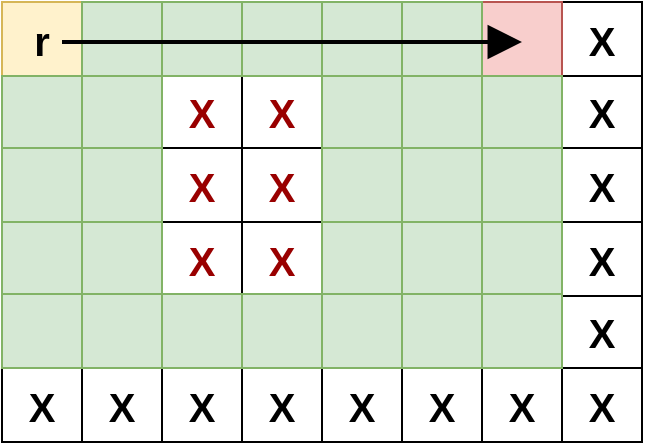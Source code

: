 <mxfile version="14.6.13" type="device"><diagram id="4bUjPhYBL1bc1Y9eAkPL" name="Pagina-1"><mxGraphModel dx="447" dy="284" grid="1" gridSize="10" guides="1" tooltips="1" connect="1" arrows="1" fold="1" page="1" pageScale="1" pageWidth="827" pageHeight="1169" math="0" shadow="0"><root><mxCell id="0"/><mxCell id="1" parent="0"/><mxCell id="dOk6Yb4jo5VdsaK2h5cP-14" value="" style="shape=table;html=1;whiteSpace=wrap;startSize=0;container=1;collapsible=0;childLayout=tableLayout;fontSize=20;fontStyle=1" parent="1" vertex="1"><mxGeometry x="60" y="30" width="320" height="220" as="geometry"/></mxCell><mxCell id="dOk6Yb4jo5VdsaK2h5cP-15" value="" style="shape=partialRectangle;html=1;whiteSpace=wrap;collapsible=0;dropTarget=0;pointerEvents=0;fillColor=none;top=0;left=0;bottom=0;right=0;points=[[0,0.5],[1,0.5]];portConstraint=eastwest;fontSize=20;fontStyle=1" parent="dOk6Yb4jo5VdsaK2h5cP-14" vertex="1"><mxGeometry width="320" height="37" as="geometry"/></mxCell><mxCell id="dOk6Yb4jo5VdsaK2h5cP-16" value="r" style="shape=partialRectangle;html=1;whiteSpace=wrap;connectable=0;overflow=hidden;fillColor=none;top=0;left=0;bottom=0;right=0;fontSize=20;fontStyle=1" parent="dOk6Yb4jo5VdsaK2h5cP-15" vertex="1"><mxGeometry width="40" height="37" as="geometry"/></mxCell><mxCell id="dOk6Yb4jo5VdsaK2h5cP-17" value="" style="shape=partialRectangle;html=1;whiteSpace=wrap;connectable=0;overflow=hidden;fillColor=none;top=0;left=0;bottom=0;right=0;fontSize=20;fontStyle=0" parent="dOk6Yb4jo5VdsaK2h5cP-15" vertex="1"><mxGeometry x="40" width="40" height="37" as="geometry"/></mxCell><mxCell id="dOk6Yb4jo5VdsaK2h5cP-18" value="" style="shape=partialRectangle;html=1;whiteSpace=wrap;connectable=0;overflow=hidden;fillColor=none;top=0;left=0;bottom=0;right=0;fontSize=20;fontStyle=0" parent="dOk6Yb4jo5VdsaK2h5cP-15" vertex="1"><mxGeometry x="80" width="40" height="37" as="geometry"/></mxCell><mxCell id="dOk6Yb4jo5VdsaK2h5cP-19" value="" style="shape=partialRectangle;html=1;whiteSpace=wrap;connectable=0;overflow=hidden;fillColor=none;top=0;left=0;bottom=0;right=0;fontSize=20;fontStyle=0" parent="dOk6Yb4jo5VdsaK2h5cP-15" vertex="1"><mxGeometry x="120" width="40" height="37" as="geometry"/></mxCell><mxCell id="dOk6Yb4jo5VdsaK2h5cP-20" value="" style="shape=partialRectangle;html=1;whiteSpace=wrap;connectable=0;overflow=hidden;fillColor=none;top=0;left=0;bottom=0;right=0;fontSize=20;fontStyle=0" parent="dOk6Yb4jo5VdsaK2h5cP-15" vertex="1"><mxGeometry x="160" width="40" height="37" as="geometry"/></mxCell><mxCell id="dOk6Yb4jo5VdsaK2h5cP-21" value="" style="shape=partialRectangle;html=1;whiteSpace=wrap;connectable=0;overflow=hidden;fillColor=none;top=0;left=0;bottom=0;right=0;fontSize=20;fontStyle=0" parent="dOk6Yb4jo5VdsaK2h5cP-15" vertex="1"><mxGeometry x="200" width="40" height="37" as="geometry"/></mxCell><mxCell id="dOk6Yb4jo5VdsaK2h5cP-22" value="" style="shape=partialRectangle;html=1;whiteSpace=wrap;connectable=0;overflow=hidden;fillColor=none;top=0;left=0;bottom=0;right=0;fontSize=20;fontStyle=0;labelBackgroundColor=#ffffff;" parent="dOk6Yb4jo5VdsaK2h5cP-15" vertex="1"><mxGeometry x="240" width="40" height="37" as="geometry"/></mxCell><mxCell id="dOk6Yb4jo5VdsaK2h5cP-23" value="&lt;font style=&quot;font-size: 20px;&quot;&gt;&lt;span style=&quot;font-size: 20px;&quot;&gt;X&lt;/span&gt;&lt;/font&gt;" style="shape=partialRectangle;html=1;whiteSpace=wrap;connectable=0;overflow=hidden;fillColor=none;top=0;left=0;bottom=0;right=0;fontSize=20;fontStyle=1" parent="dOk6Yb4jo5VdsaK2h5cP-15" vertex="1"><mxGeometry x="280" width="40" height="37" as="geometry"/></mxCell><mxCell id="dOk6Yb4jo5VdsaK2h5cP-24" value="" style="shape=partialRectangle;html=1;whiteSpace=wrap;collapsible=0;dropTarget=0;pointerEvents=0;fillColor=none;top=0;left=0;bottom=0;right=0;points=[[0,0.5],[1,0.5]];portConstraint=eastwest;fontSize=20;fontStyle=1" parent="dOk6Yb4jo5VdsaK2h5cP-14" vertex="1"><mxGeometry y="37" width="320" height="36" as="geometry"/></mxCell><mxCell id="dOk6Yb4jo5VdsaK2h5cP-25" value="" style="shape=partialRectangle;html=1;whiteSpace=wrap;connectable=0;overflow=hidden;fillColor=none;top=0;left=0;bottom=0;right=0;fontSize=20;fontStyle=0" parent="dOk6Yb4jo5VdsaK2h5cP-24" vertex="1"><mxGeometry width="40" height="36" as="geometry"/></mxCell><mxCell id="dOk6Yb4jo5VdsaK2h5cP-26" value="" style="shape=partialRectangle;html=1;whiteSpace=wrap;connectable=0;overflow=hidden;fillColor=none;top=0;left=0;bottom=0;right=0;fontSize=20;fontStyle=0" parent="dOk6Yb4jo5VdsaK2h5cP-24" vertex="1"><mxGeometry x="40" width="40" height="36" as="geometry"/></mxCell><mxCell id="dOk6Yb4jo5VdsaK2h5cP-27" value="X" style="shape=partialRectangle;html=1;whiteSpace=wrap;connectable=0;overflow=hidden;fillColor=none;top=0;left=0;bottom=0;right=0;fontSize=20;fontStyle=1;fontColor=#990000;labelBackgroundColor=#ffffff;" parent="dOk6Yb4jo5VdsaK2h5cP-24" vertex="1"><mxGeometry x="80" width="40" height="36" as="geometry"/></mxCell><mxCell id="dOk6Yb4jo5VdsaK2h5cP-28" value="X" style="shape=partialRectangle;html=1;whiteSpace=wrap;connectable=0;overflow=hidden;fillColor=none;top=0;left=0;bottom=0;right=0;fontSize=20;fontStyle=1;fontColor=#990000;" parent="dOk6Yb4jo5VdsaK2h5cP-24" vertex="1"><mxGeometry x="120" width="40" height="36" as="geometry"/></mxCell><mxCell id="dOk6Yb4jo5VdsaK2h5cP-29" value="" style="shape=partialRectangle;html=1;whiteSpace=wrap;connectable=0;overflow=hidden;fillColor=none;top=0;left=0;bottom=0;right=0;fontSize=20;fontStyle=0" parent="dOk6Yb4jo5VdsaK2h5cP-24" vertex="1"><mxGeometry x="160" width="40" height="36" as="geometry"/></mxCell><mxCell id="dOk6Yb4jo5VdsaK2h5cP-30" value="" style="shape=partialRectangle;html=1;whiteSpace=wrap;connectable=0;overflow=hidden;fillColor=none;top=0;left=0;bottom=0;right=0;fontSize=20;fontStyle=0" parent="dOk6Yb4jo5VdsaK2h5cP-24" vertex="1"><mxGeometry x="200" width="40" height="36" as="geometry"/></mxCell><mxCell id="dOk6Yb4jo5VdsaK2h5cP-31" value="" style="shape=partialRectangle;html=1;whiteSpace=wrap;connectable=0;overflow=hidden;fillColor=none;top=0;left=0;bottom=0;right=0;fontSize=20;fontStyle=0" parent="dOk6Yb4jo5VdsaK2h5cP-24" vertex="1"><mxGeometry x="240" width="40" height="36" as="geometry"/></mxCell><mxCell id="dOk6Yb4jo5VdsaK2h5cP-32" value="X" style="shape=partialRectangle;html=1;whiteSpace=wrap;connectable=0;overflow=hidden;fillColor=none;top=0;left=0;bottom=0;right=0;fontSize=20;fontStyle=1" parent="dOk6Yb4jo5VdsaK2h5cP-24" vertex="1"><mxGeometry x="280" width="40" height="36" as="geometry"/></mxCell><mxCell id="dOk6Yb4jo5VdsaK2h5cP-33" value="" style="shape=partialRectangle;html=1;whiteSpace=wrap;collapsible=0;dropTarget=0;pointerEvents=0;fillColor=none;top=0;left=0;bottom=0;right=0;points=[[0,0.5],[1,0.5]];portConstraint=eastwest;fontSize=20;fontStyle=1" parent="dOk6Yb4jo5VdsaK2h5cP-14" vertex="1"><mxGeometry y="73" width="320" height="37" as="geometry"/></mxCell><mxCell id="dOk6Yb4jo5VdsaK2h5cP-34" value="" style="shape=partialRectangle;html=1;whiteSpace=wrap;connectable=0;overflow=hidden;fillColor=none;top=0;left=0;bottom=0;right=0;fontSize=20;fontStyle=0" parent="dOk6Yb4jo5VdsaK2h5cP-33" vertex="1"><mxGeometry width="40" height="37" as="geometry"/></mxCell><mxCell id="dOk6Yb4jo5VdsaK2h5cP-35" value="" style="shape=partialRectangle;html=1;whiteSpace=wrap;connectable=0;overflow=hidden;fillColor=none;top=0;left=0;bottom=0;right=0;fontSize=20;fontStyle=0" parent="dOk6Yb4jo5VdsaK2h5cP-33" vertex="1"><mxGeometry x="40" width="40" height="37" as="geometry"/></mxCell><mxCell id="dOk6Yb4jo5VdsaK2h5cP-36" value="X" style="shape=partialRectangle;html=1;whiteSpace=wrap;connectable=0;overflow=hidden;fillColor=none;top=0;left=0;bottom=0;right=0;fontSize=20;fontStyle=1;fontColor=#990000;" parent="dOk6Yb4jo5VdsaK2h5cP-33" vertex="1"><mxGeometry x="80" width="40" height="37" as="geometry"/></mxCell><mxCell id="dOk6Yb4jo5VdsaK2h5cP-37" value="X" style="shape=partialRectangle;html=1;whiteSpace=wrap;connectable=0;overflow=hidden;fillColor=none;top=0;left=0;bottom=0;right=0;fontSize=20;fontStyle=1;fontColor=#990000;" parent="dOk6Yb4jo5VdsaK2h5cP-33" vertex="1"><mxGeometry x="120" width="40" height="37" as="geometry"/></mxCell><mxCell id="dOk6Yb4jo5VdsaK2h5cP-38" value="" style="shape=partialRectangle;html=1;whiteSpace=wrap;connectable=0;overflow=hidden;fillColor=none;top=0;left=0;bottom=0;right=0;fontSize=20;fontStyle=0" parent="dOk6Yb4jo5VdsaK2h5cP-33" vertex="1"><mxGeometry x="160" width="40" height="37" as="geometry"/></mxCell><mxCell id="dOk6Yb4jo5VdsaK2h5cP-39" value="" style="shape=partialRectangle;html=1;whiteSpace=wrap;connectable=0;overflow=hidden;fillColor=none;top=0;left=0;bottom=0;right=0;fontSize=20;fontStyle=0" parent="dOk6Yb4jo5VdsaK2h5cP-33" vertex="1"><mxGeometry x="200" width="40" height="37" as="geometry"/></mxCell><mxCell id="dOk6Yb4jo5VdsaK2h5cP-40" value="" style="shape=partialRectangle;html=1;whiteSpace=wrap;connectable=0;overflow=hidden;fillColor=none;top=0;left=0;bottom=0;right=0;fontSize=20;fontStyle=0" parent="dOk6Yb4jo5VdsaK2h5cP-33" vertex="1"><mxGeometry x="240" width="40" height="37" as="geometry"/></mxCell><mxCell id="dOk6Yb4jo5VdsaK2h5cP-41" value="X" style="shape=partialRectangle;html=1;whiteSpace=wrap;connectable=0;overflow=hidden;fillColor=none;top=0;left=0;bottom=0;right=0;fontSize=20;fontStyle=1" parent="dOk6Yb4jo5VdsaK2h5cP-33" vertex="1"><mxGeometry x="280" width="40" height="37" as="geometry"/></mxCell><mxCell id="dOk6Yb4jo5VdsaK2h5cP-42" value="" style="shape=partialRectangle;html=1;whiteSpace=wrap;collapsible=0;dropTarget=0;pointerEvents=0;fillColor=none;top=0;left=0;bottom=0;right=0;points=[[0,0.5],[1,0.5]];portConstraint=eastwest;fontSize=20;fontStyle=1" parent="dOk6Yb4jo5VdsaK2h5cP-14" vertex="1"><mxGeometry y="110" width="320" height="37" as="geometry"/></mxCell><mxCell id="dOk6Yb4jo5VdsaK2h5cP-43" value="" style="shape=partialRectangle;html=1;whiteSpace=wrap;connectable=0;overflow=hidden;fillColor=none;top=0;left=0;bottom=0;right=0;fontSize=20;fontStyle=0" parent="dOk6Yb4jo5VdsaK2h5cP-42" vertex="1"><mxGeometry width="40" height="37" as="geometry"/></mxCell><mxCell id="dOk6Yb4jo5VdsaK2h5cP-44" value="" style="shape=partialRectangle;html=1;whiteSpace=wrap;connectable=0;overflow=hidden;fillColor=none;top=0;left=0;bottom=0;right=0;fontSize=20;fontStyle=0" parent="dOk6Yb4jo5VdsaK2h5cP-42" vertex="1"><mxGeometry x="40" width="40" height="37" as="geometry"/></mxCell><mxCell id="dOk6Yb4jo5VdsaK2h5cP-45" value="X" style="shape=partialRectangle;html=1;whiteSpace=wrap;connectable=0;overflow=hidden;fillColor=none;top=0;left=0;bottom=0;right=0;fontSize=20;fontStyle=1;fontColor=#990000;" parent="dOk6Yb4jo5VdsaK2h5cP-42" vertex="1"><mxGeometry x="80" width="40" height="37" as="geometry"/></mxCell><mxCell id="dOk6Yb4jo5VdsaK2h5cP-46" value="X" style="shape=partialRectangle;html=1;whiteSpace=wrap;connectable=0;overflow=hidden;fillColor=none;top=0;left=0;bottom=0;right=0;fontSize=20;fontStyle=1;fontColor=#990000;" parent="dOk6Yb4jo5VdsaK2h5cP-42" vertex="1"><mxGeometry x="120" width="40" height="37" as="geometry"/></mxCell><mxCell id="dOk6Yb4jo5VdsaK2h5cP-47" value="" style="shape=partialRectangle;html=1;whiteSpace=wrap;connectable=0;overflow=hidden;fillColor=none;top=0;left=0;bottom=0;right=0;fontSize=20;fontStyle=0" parent="dOk6Yb4jo5VdsaK2h5cP-42" vertex="1"><mxGeometry x="160" width="40" height="37" as="geometry"/></mxCell><mxCell id="dOk6Yb4jo5VdsaK2h5cP-48" value="" style="shape=partialRectangle;html=1;whiteSpace=wrap;connectable=0;overflow=hidden;fillColor=none;top=0;left=0;bottom=0;right=0;fontSize=20;fontStyle=0" parent="dOk6Yb4jo5VdsaK2h5cP-42" vertex="1"><mxGeometry x="200" width="40" height="37" as="geometry"/></mxCell><mxCell id="dOk6Yb4jo5VdsaK2h5cP-49" value="" style="shape=partialRectangle;html=1;whiteSpace=wrap;connectable=0;overflow=hidden;fillColor=none;top=0;left=0;bottom=0;right=0;fontSize=20;fontStyle=0" parent="dOk6Yb4jo5VdsaK2h5cP-42" vertex="1"><mxGeometry x="240" width="40" height="37" as="geometry"/></mxCell><mxCell id="dOk6Yb4jo5VdsaK2h5cP-50" value="X" style="shape=partialRectangle;html=1;whiteSpace=wrap;connectable=0;overflow=hidden;fillColor=none;top=0;left=0;bottom=0;right=0;fontSize=20;fontStyle=1" parent="dOk6Yb4jo5VdsaK2h5cP-42" vertex="1"><mxGeometry x="280" width="40" height="37" as="geometry"/></mxCell><mxCell id="dOk6Yb4jo5VdsaK2h5cP-51" value="" style="shape=partialRectangle;html=1;whiteSpace=wrap;collapsible=0;dropTarget=0;pointerEvents=0;fillColor=none;top=0;left=0;bottom=0;right=0;points=[[0,0.5],[1,0.5]];portConstraint=eastwest;fontSize=20;fontStyle=1" parent="dOk6Yb4jo5VdsaK2h5cP-14" vertex="1"><mxGeometry y="147" width="320" height="36" as="geometry"/></mxCell><mxCell id="dOk6Yb4jo5VdsaK2h5cP-52" value="" style="shape=partialRectangle;html=1;whiteSpace=wrap;connectable=0;overflow=hidden;fillColor=none;top=0;left=0;bottom=0;right=0;fontSize=20;fontStyle=0" parent="dOk6Yb4jo5VdsaK2h5cP-51" vertex="1"><mxGeometry width="40" height="36" as="geometry"/></mxCell><mxCell id="dOk6Yb4jo5VdsaK2h5cP-53" value="" style="shape=partialRectangle;html=1;whiteSpace=wrap;connectable=0;overflow=hidden;fillColor=none;top=0;left=0;bottom=0;right=0;fontSize=20;fontStyle=0" parent="dOk6Yb4jo5VdsaK2h5cP-51" vertex="1"><mxGeometry x="40" width="40" height="36" as="geometry"/></mxCell><mxCell id="dOk6Yb4jo5VdsaK2h5cP-54" value="" style="shape=partialRectangle;html=1;whiteSpace=wrap;connectable=0;overflow=hidden;fillColor=none;top=0;left=0;bottom=0;right=0;fontSize=20;fontStyle=0" parent="dOk6Yb4jo5VdsaK2h5cP-51" vertex="1"><mxGeometry x="80" width="40" height="36" as="geometry"/></mxCell><mxCell id="dOk6Yb4jo5VdsaK2h5cP-55" value="" style="shape=partialRectangle;html=1;whiteSpace=wrap;connectable=0;overflow=hidden;fillColor=none;top=0;left=0;bottom=0;right=0;fontSize=20;fontStyle=0" parent="dOk6Yb4jo5VdsaK2h5cP-51" vertex="1"><mxGeometry x="120" width="40" height="36" as="geometry"/></mxCell><mxCell id="dOk6Yb4jo5VdsaK2h5cP-56" value="" style="shape=partialRectangle;html=1;whiteSpace=wrap;connectable=0;overflow=hidden;fillColor=none;top=0;left=0;bottom=0;right=0;fontSize=20;fontStyle=0" parent="dOk6Yb4jo5VdsaK2h5cP-51" vertex="1"><mxGeometry x="160" width="40" height="36" as="geometry"/></mxCell><mxCell id="dOk6Yb4jo5VdsaK2h5cP-57" value="" style="shape=partialRectangle;html=1;whiteSpace=wrap;connectable=0;overflow=hidden;fillColor=none;top=0;left=0;bottom=0;right=0;fontSize=20;fontStyle=0" parent="dOk6Yb4jo5VdsaK2h5cP-51" vertex="1"><mxGeometry x="200" width="40" height="36" as="geometry"/></mxCell><mxCell id="dOk6Yb4jo5VdsaK2h5cP-58" value="" style="shape=partialRectangle;html=1;whiteSpace=wrap;connectable=0;overflow=hidden;fillColor=none;top=0;left=0;bottom=0;right=0;fontSize=20;fontStyle=0" parent="dOk6Yb4jo5VdsaK2h5cP-51" vertex="1"><mxGeometry x="240" width="40" height="36" as="geometry"/></mxCell><mxCell id="dOk6Yb4jo5VdsaK2h5cP-59" value="X" style="shape=partialRectangle;html=1;whiteSpace=wrap;connectable=0;overflow=hidden;fillColor=none;top=0;left=0;bottom=0;right=0;fontSize=20;fontStyle=1" parent="dOk6Yb4jo5VdsaK2h5cP-51" vertex="1"><mxGeometry x="280" width="40" height="36" as="geometry"/></mxCell><mxCell id="dOk6Yb4jo5VdsaK2h5cP-60" value="" style="shape=partialRectangle;html=1;whiteSpace=wrap;collapsible=0;dropTarget=0;pointerEvents=0;fillColor=none;top=0;left=0;bottom=0;right=0;points=[[0,0.5],[1,0.5]];portConstraint=eastwest;fontSize=20;fontStyle=1" parent="dOk6Yb4jo5VdsaK2h5cP-14" vertex="1"><mxGeometry y="183" width="320" height="37" as="geometry"/></mxCell><mxCell id="dOk6Yb4jo5VdsaK2h5cP-61" value="X" style="shape=partialRectangle;html=1;whiteSpace=wrap;connectable=0;overflow=hidden;fillColor=none;top=0;left=0;bottom=0;right=0;fontSize=20;fontStyle=1" parent="dOk6Yb4jo5VdsaK2h5cP-60" vertex="1"><mxGeometry width="40" height="37" as="geometry"/></mxCell><mxCell id="dOk6Yb4jo5VdsaK2h5cP-62" value="X" style="shape=partialRectangle;html=1;whiteSpace=wrap;connectable=0;overflow=hidden;fillColor=none;top=0;left=0;bottom=0;right=0;fontSize=20;fontStyle=1" parent="dOk6Yb4jo5VdsaK2h5cP-60" vertex="1"><mxGeometry x="40" width="40" height="37" as="geometry"/></mxCell><mxCell id="dOk6Yb4jo5VdsaK2h5cP-63" value="X" style="shape=partialRectangle;html=1;whiteSpace=wrap;connectable=0;overflow=hidden;fillColor=none;top=0;left=0;bottom=0;right=0;fontSize=20;fontStyle=1" parent="dOk6Yb4jo5VdsaK2h5cP-60" vertex="1"><mxGeometry x="80" width="40" height="37" as="geometry"/></mxCell><mxCell id="dOk6Yb4jo5VdsaK2h5cP-64" value="X" style="shape=partialRectangle;html=1;whiteSpace=wrap;connectable=0;overflow=hidden;fillColor=none;top=0;left=0;bottom=0;right=0;fontSize=20;fontStyle=1" parent="dOk6Yb4jo5VdsaK2h5cP-60" vertex="1"><mxGeometry x="120" width="40" height="37" as="geometry"/></mxCell><mxCell id="dOk6Yb4jo5VdsaK2h5cP-65" value="X" style="shape=partialRectangle;html=1;whiteSpace=wrap;connectable=0;overflow=hidden;fillColor=none;top=0;left=0;bottom=0;right=0;fontSize=20;fontStyle=1" parent="dOk6Yb4jo5VdsaK2h5cP-60" vertex="1"><mxGeometry x="160" width="40" height="37" as="geometry"/></mxCell><mxCell id="dOk6Yb4jo5VdsaK2h5cP-66" value="X" style="shape=partialRectangle;html=1;whiteSpace=wrap;connectable=0;overflow=hidden;fillColor=none;top=0;left=0;bottom=0;right=0;fontSize=20;fontStyle=1" parent="dOk6Yb4jo5VdsaK2h5cP-60" vertex="1"><mxGeometry x="200" width="40" height="37" as="geometry"/></mxCell><mxCell id="dOk6Yb4jo5VdsaK2h5cP-67" value="X" style="shape=partialRectangle;html=1;whiteSpace=wrap;connectable=0;overflow=hidden;fillColor=none;top=0;left=0;bottom=0;right=0;fontSize=20;fontStyle=1" parent="dOk6Yb4jo5VdsaK2h5cP-60" vertex="1"><mxGeometry x="240" width="40" height="37" as="geometry"/></mxCell><mxCell id="dOk6Yb4jo5VdsaK2h5cP-68" value="X" style="shape=partialRectangle;html=1;whiteSpace=wrap;connectable=0;overflow=hidden;fillColor=none;top=0;left=0;bottom=0;right=0;fontSize=20;fontStyle=1" parent="dOk6Yb4jo5VdsaK2h5cP-60" vertex="1"><mxGeometry x="280" width="40" height="37" as="geometry"/></mxCell><mxCell id="dOk6Yb4jo5VdsaK2h5cP-78" value="" style="rounded=0;whiteSpace=wrap;html=1;labelBackgroundColor=none;fontSize=20;fillColor=#f8cecc;strokeColor=#b85450;" parent="1" vertex="1"><mxGeometry x="300" y="30" width="40" height="37" as="geometry"/></mxCell><mxCell id="0n_MGTAHzKU3WrxGf3za-1" value="r" style="rounded=0;whiteSpace=wrap;html=1;labelBackgroundColor=none;fontSize=20;fillColor=#fff2cc;strokeColor=#d6b656;fontStyle=1" parent="1" vertex="1"><mxGeometry x="60" y="30" width="40" height="37" as="geometry"/></mxCell><mxCell id="r-FBQD-wVExblQh5IfdU-1" value="" style="rounded=0;whiteSpace=wrap;html=1;labelBackgroundColor=none;fontSize=20;fillColor=#d5e8d4;strokeColor=#82b366;fontStyle=1" vertex="1" parent="1"><mxGeometry x="60" y="67" width="40" height="37" as="geometry"/></mxCell><mxCell id="r-FBQD-wVExblQh5IfdU-2" value="" style="rounded=0;whiteSpace=wrap;html=1;labelBackgroundColor=none;fontSize=20;fillColor=#d5e8d4;strokeColor=#82b366;fontStyle=1" vertex="1" parent="1"><mxGeometry x="60" y="103" width="40" height="37" as="geometry"/></mxCell><mxCell id="r-FBQD-wVExblQh5IfdU-3" value="" style="rounded=0;whiteSpace=wrap;html=1;labelBackgroundColor=none;fontSize=20;fillColor=#d5e8d4;strokeColor=#82b366;fontStyle=1" vertex="1" parent="1"><mxGeometry x="60" y="140" width="40" height="37" as="geometry"/></mxCell><mxCell id="r-FBQD-wVExblQh5IfdU-4" value="" style="rounded=0;whiteSpace=wrap;html=1;labelBackgroundColor=none;fontSize=20;fillColor=#d5e8d4;strokeColor=#82b366;fontStyle=1" vertex="1" parent="1"><mxGeometry x="60" y="176" width="40" height="37" as="geometry"/></mxCell><mxCell id="r-FBQD-wVExblQh5IfdU-5" value="" style="shape=partialRectangle;html=1;whiteSpace=wrap;connectable=0;overflow=hidden;fillColor=none;top=0;left=0;bottom=0;right=0;fontSize=20;fontStyle=0" vertex="1" parent="1"><mxGeometry x="100" y="67" width="40" height="36" as="geometry"/></mxCell><mxCell id="r-FBQD-wVExblQh5IfdU-6" value="" style="shape=partialRectangle;html=1;whiteSpace=wrap;connectable=0;overflow=hidden;fillColor=none;top=0;left=0;bottom=0;right=0;fontSize=20;fontStyle=0" vertex="1" parent="1"><mxGeometry x="100" y="103" width="40" height="37" as="geometry"/></mxCell><mxCell id="r-FBQD-wVExblQh5IfdU-7" value="" style="shape=partialRectangle;html=1;whiteSpace=wrap;connectable=0;overflow=hidden;fillColor=none;top=0;left=0;bottom=0;right=0;fontSize=20;fontStyle=0" vertex="1" parent="1"><mxGeometry x="100" y="140" width="40" height="37" as="geometry"/></mxCell><mxCell id="r-FBQD-wVExblQh5IfdU-8" value="" style="shape=partialRectangle;html=1;whiteSpace=wrap;connectable=0;overflow=hidden;fillColor=none;top=0;left=0;bottom=0;right=0;fontSize=20;fontStyle=0" vertex="1" parent="1"><mxGeometry x="100" y="177" width="40" height="36" as="geometry"/></mxCell><mxCell id="r-FBQD-wVExblQh5IfdU-9" value="" style="rounded=0;whiteSpace=wrap;html=1;labelBackgroundColor=none;fontSize=20;fillColor=#d5e8d4;strokeColor=#82b366;fontStyle=1" vertex="1" parent="1"><mxGeometry x="100" y="67" width="40" height="37" as="geometry"/></mxCell><mxCell id="r-FBQD-wVExblQh5IfdU-10" value="" style="rounded=0;whiteSpace=wrap;html=1;labelBackgroundColor=none;fontSize=20;fillColor=#d5e8d4;strokeColor=#82b366;fontStyle=1" vertex="1" parent="1"><mxGeometry x="100" y="103" width="40" height="37" as="geometry"/></mxCell><mxCell id="r-FBQD-wVExblQh5IfdU-11" value="" style="rounded=0;whiteSpace=wrap;html=1;labelBackgroundColor=none;fontSize=20;fillColor=#d5e8d4;strokeColor=#82b366;fontStyle=1" vertex="1" parent="1"><mxGeometry x="100" y="140" width="40" height="37" as="geometry"/></mxCell><mxCell id="r-FBQD-wVExblQh5IfdU-12" value="" style="rounded=0;whiteSpace=wrap;html=1;labelBackgroundColor=none;fontSize=20;fillColor=#d5e8d4;strokeColor=#82b366;fontStyle=1" vertex="1" parent="1"><mxGeometry x="100" y="176" width="40" height="37" as="geometry"/></mxCell><mxCell id="r-FBQD-wVExblQh5IfdU-22" value="" style="shape=partialRectangle;html=1;whiteSpace=wrap;connectable=0;overflow=hidden;fillColor=none;top=0;left=0;bottom=0;right=0;fontSize=20;fontStyle=0" vertex="1" parent="1"><mxGeometry x="220" y="67" width="40" height="36" as="geometry"/></mxCell><mxCell id="r-FBQD-wVExblQh5IfdU-23" value="" style="shape=partialRectangle;html=1;whiteSpace=wrap;connectable=0;overflow=hidden;fillColor=none;top=0;left=0;bottom=0;right=0;fontSize=20;fontStyle=0" vertex="1" parent="1"><mxGeometry x="220" y="103" width="40" height="37" as="geometry"/></mxCell><mxCell id="r-FBQD-wVExblQh5IfdU-24" value="" style="shape=partialRectangle;html=1;whiteSpace=wrap;connectable=0;overflow=hidden;fillColor=none;top=0;left=0;bottom=0;right=0;fontSize=20;fontStyle=0" vertex="1" parent="1"><mxGeometry x="220" y="140" width="40" height="37" as="geometry"/></mxCell><mxCell id="r-FBQD-wVExblQh5IfdU-25" value="" style="shape=partialRectangle;html=1;whiteSpace=wrap;connectable=0;overflow=hidden;fillColor=none;top=0;left=0;bottom=0;right=0;fontSize=20;fontStyle=0" vertex="1" parent="1"><mxGeometry x="220" y="177" width="40" height="36" as="geometry"/></mxCell><mxCell id="r-FBQD-wVExblQh5IfdU-26" value="" style="rounded=0;whiteSpace=wrap;html=1;labelBackgroundColor=none;fontSize=20;fillColor=#d5e8d4;strokeColor=#82b366;fontStyle=1" vertex="1" parent="1"><mxGeometry x="220" y="67" width="40" height="37" as="geometry"/></mxCell><mxCell id="r-FBQD-wVExblQh5IfdU-27" value="" style="rounded=0;whiteSpace=wrap;html=1;labelBackgroundColor=none;fontSize=20;fillColor=#d5e8d4;strokeColor=#82b366;fontStyle=1" vertex="1" parent="1"><mxGeometry x="220" y="103" width="40" height="37" as="geometry"/></mxCell><mxCell id="r-FBQD-wVExblQh5IfdU-28" value="" style="rounded=0;whiteSpace=wrap;html=1;labelBackgroundColor=none;fontSize=20;fillColor=#d5e8d4;strokeColor=#82b366;fontStyle=1" vertex="1" parent="1"><mxGeometry x="220" y="140" width="40" height="37" as="geometry"/></mxCell><mxCell id="r-FBQD-wVExblQh5IfdU-29" value="" style="rounded=0;whiteSpace=wrap;html=1;labelBackgroundColor=none;fontSize=20;fillColor=#d5e8d4;strokeColor=#82b366;fontStyle=1" vertex="1" parent="1"><mxGeometry x="220" y="176" width="40" height="37" as="geometry"/></mxCell><mxCell id="r-FBQD-wVExblQh5IfdU-30" value="" style="shape=partialRectangle;html=1;whiteSpace=wrap;connectable=0;overflow=hidden;fillColor=none;top=0;left=0;bottom=0;right=0;fontSize=20;fontStyle=0" vertex="1" parent="1"><mxGeometry x="260" y="67" width="40" height="36" as="geometry"/></mxCell><mxCell id="r-FBQD-wVExblQh5IfdU-31" value="" style="shape=partialRectangle;html=1;whiteSpace=wrap;connectable=0;overflow=hidden;fillColor=none;top=0;left=0;bottom=0;right=0;fontSize=20;fontStyle=0" vertex="1" parent="1"><mxGeometry x="260" y="103" width="40" height="37" as="geometry"/></mxCell><mxCell id="r-FBQD-wVExblQh5IfdU-32" value="" style="shape=partialRectangle;html=1;whiteSpace=wrap;connectable=0;overflow=hidden;fillColor=none;top=0;left=0;bottom=0;right=0;fontSize=20;fontStyle=0" vertex="1" parent="1"><mxGeometry x="260" y="140" width="40" height="37" as="geometry"/></mxCell><mxCell id="r-FBQD-wVExblQh5IfdU-33" value="" style="shape=partialRectangle;html=1;whiteSpace=wrap;connectable=0;overflow=hidden;fillColor=none;top=0;left=0;bottom=0;right=0;fontSize=20;fontStyle=0" vertex="1" parent="1"><mxGeometry x="260" y="177" width="40" height="36" as="geometry"/></mxCell><mxCell id="r-FBQD-wVExblQh5IfdU-34" value="" style="rounded=0;whiteSpace=wrap;html=1;labelBackgroundColor=none;fontSize=20;fillColor=#d5e8d4;strokeColor=#82b366;fontStyle=1" vertex="1" parent="1"><mxGeometry x="260" y="67" width="40" height="37" as="geometry"/></mxCell><mxCell id="r-FBQD-wVExblQh5IfdU-35" value="" style="rounded=0;whiteSpace=wrap;html=1;labelBackgroundColor=none;fontSize=20;fillColor=#d5e8d4;strokeColor=#82b366;fontStyle=1" vertex="1" parent="1"><mxGeometry x="260" y="103" width="40" height="37" as="geometry"/></mxCell><mxCell id="r-FBQD-wVExblQh5IfdU-36" value="" style="rounded=0;whiteSpace=wrap;html=1;labelBackgroundColor=none;fontSize=20;fillColor=#d5e8d4;strokeColor=#82b366;fontStyle=1" vertex="1" parent="1"><mxGeometry x="260" y="140" width="40" height="37" as="geometry"/></mxCell><mxCell id="r-FBQD-wVExblQh5IfdU-37" value="" style="rounded=0;whiteSpace=wrap;html=1;labelBackgroundColor=none;fontSize=20;fillColor=#d5e8d4;strokeColor=#82b366;fontStyle=1" vertex="1" parent="1"><mxGeometry x="260" y="176" width="40" height="37" as="geometry"/></mxCell><mxCell id="r-FBQD-wVExblQh5IfdU-38" value="" style="shape=partialRectangle;html=1;whiteSpace=wrap;connectable=0;overflow=hidden;fillColor=none;top=0;left=0;bottom=0;right=0;fontSize=20;fontStyle=0" vertex="1" parent="1"><mxGeometry x="300" y="67" width="40" height="36" as="geometry"/></mxCell><mxCell id="r-FBQD-wVExblQh5IfdU-39" value="" style="shape=partialRectangle;html=1;whiteSpace=wrap;connectable=0;overflow=hidden;fillColor=none;top=0;left=0;bottom=0;right=0;fontSize=20;fontStyle=0" vertex="1" parent="1"><mxGeometry x="300" y="103" width="40" height="37" as="geometry"/></mxCell><mxCell id="r-FBQD-wVExblQh5IfdU-40" value="" style="shape=partialRectangle;html=1;whiteSpace=wrap;connectable=0;overflow=hidden;fillColor=none;top=0;left=0;bottom=0;right=0;fontSize=20;fontStyle=0" vertex="1" parent="1"><mxGeometry x="300" y="140" width="40" height="37" as="geometry"/></mxCell><mxCell id="r-FBQD-wVExblQh5IfdU-41" value="" style="shape=partialRectangle;html=1;whiteSpace=wrap;connectable=0;overflow=hidden;fillColor=none;top=0;left=0;bottom=0;right=0;fontSize=20;fontStyle=0" vertex="1" parent="1"><mxGeometry x="300" y="177" width="40" height="36" as="geometry"/></mxCell><mxCell id="r-FBQD-wVExblQh5IfdU-42" value="" style="rounded=0;whiteSpace=wrap;html=1;labelBackgroundColor=none;fontSize=20;fillColor=#d5e8d4;strokeColor=#82b366;fontStyle=1" vertex="1" parent="1"><mxGeometry x="300" y="67" width="40" height="37" as="geometry"/></mxCell><mxCell id="r-FBQD-wVExblQh5IfdU-43" value="" style="rounded=0;whiteSpace=wrap;html=1;labelBackgroundColor=none;fontSize=20;fillColor=#d5e8d4;strokeColor=#82b366;fontStyle=1" vertex="1" parent="1"><mxGeometry x="300" y="103" width="40" height="37" as="geometry"/></mxCell><mxCell id="r-FBQD-wVExblQh5IfdU-44" value="" style="rounded=0;whiteSpace=wrap;html=1;labelBackgroundColor=none;fontSize=20;fillColor=#d5e8d4;strokeColor=#82b366;fontStyle=1" vertex="1" parent="1"><mxGeometry x="300" y="140" width="40" height="37" as="geometry"/></mxCell><mxCell id="r-FBQD-wVExblQh5IfdU-45" value="" style="rounded=0;whiteSpace=wrap;html=1;labelBackgroundColor=none;fontSize=20;fillColor=#d5e8d4;strokeColor=#82b366;fontStyle=1" vertex="1" parent="1"><mxGeometry x="300" y="176" width="40" height="37" as="geometry"/></mxCell><mxCell id="r-FBQD-wVExblQh5IfdU-46" value="" style="rounded=0;whiteSpace=wrap;html=1;labelBackgroundColor=none;fontSize=20;fillColor=#d5e8d4;strokeColor=#82b366;fontStyle=1" vertex="1" parent="1"><mxGeometry x="140" y="176" width="40" height="37" as="geometry"/></mxCell><mxCell id="r-FBQD-wVExblQh5IfdU-47" value="" style="rounded=0;whiteSpace=wrap;html=1;labelBackgroundColor=none;fontSize=20;fillColor=#d5e8d4;strokeColor=#82b366;fontStyle=1" vertex="1" parent="1"><mxGeometry x="180" y="176" width="40" height="37" as="geometry"/></mxCell><mxCell id="r-FBQD-wVExblQh5IfdU-48" value="" style="shape=partialRectangle;html=1;whiteSpace=wrap;connectable=0;overflow=hidden;fillColor=none;top=0;left=0;bottom=0;right=0;fontSize=20;fontStyle=0" vertex="1" parent="1"><mxGeometry x="100" y="31" width="40" height="36" as="geometry"/></mxCell><mxCell id="r-FBQD-wVExblQh5IfdU-49" value="" style="shape=partialRectangle;html=1;whiteSpace=wrap;connectable=0;overflow=hidden;fillColor=none;top=0;left=0;bottom=0;right=0;fontSize=20;fontStyle=0" vertex="1" parent="1"><mxGeometry x="140" y="31" width="40" height="36" as="geometry"/></mxCell><mxCell id="r-FBQD-wVExblQh5IfdU-50" value="" style="shape=partialRectangle;html=1;whiteSpace=wrap;connectable=0;overflow=hidden;fillColor=none;top=0;left=0;bottom=0;right=0;fontSize=20;fontStyle=0" vertex="1" parent="1"><mxGeometry x="180" y="31" width="40" height="36" as="geometry"/></mxCell><mxCell id="r-FBQD-wVExblQh5IfdU-51" value="" style="shape=partialRectangle;html=1;whiteSpace=wrap;connectable=0;overflow=hidden;fillColor=none;top=0;left=0;bottom=0;right=0;fontSize=20;fontStyle=0" vertex="1" parent="1"><mxGeometry x="220" y="31" width="40" height="36" as="geometry"/></mxCell><mxCell id="r-FBQD-wVExblQh5IfdU-52" value="" style="shape=partialRectangle;html=1;whiteSpace=wrap;connectable=0;overflow=hidden;fillColor=none;top=0;left=0;bottom=0;right=0;fontSize=20;fontStyle=0" vertex="1" parent="1"><mxGeometry x="260" y="31" width="40" height="36" as="geometry"/></mxCell><mxCell id="r-FBQD-wVExblQh5IfdU-53" value="" style="rounded=0;whiteSpace=wrap;html=1;labelBackgroundColor=none;fontSize=20;fillColor=#d5e8d4;strokeColor=#82b366;fontStyle=1" vertex="1" parent="1"><mxGeometry x="100" y="30" width="40" height="37" as="geometry"/></mxCell><mxCell id="r-FBQD-wVExblQh5IfdU-54" value="" style="shape=partialRectangle;html=1;whiteSpace=wrap;connectable=0;overflow=hidden;fillColor=none;top=0;left=0;bottom=0;right=0;fontSize=20;fontStyle=0" vertex="1" parent="1"><mxGeometry x="140" y="31" width="40" height="36" as="geometry"/></mxCell><mxCell id="r-FBQD-wVExblQh5IfdU-55" value="" style="rounded=0;whiteSpace=wrap;html=1;labelBackgroundColor=none;fontSize=20;fillColor=#d5e8d4;strokeColor=#82b366;fontStyle=1" vertex="1" parent="1"><mxGeometry x="140" y="30" width="40" height="37" as="geometry"/></mxCell><mxCell id="r-FBQD-wVExblQh5IfdU-56" value="" style="shape=partialRectangle;html=1;whiteSpace=wrap;connectable=0;overflow=hidden;fillColor=none;top=0;left=0;bottom=0;right=0;fontSize=20;fontStyle=0" vertex="1" parent="1"><mxGeometry x="260" y="31" width="40" height="36" as="geometry"/></mxCell><mxCell id="r-FBQD-wVExblQh5IfdU-57" value="" style="rounded=0;whiteSpace=wrap;html=1;labelBackgroundColor=none;fontSize=20;fillColor=#d5e8d4;strokeColor=#82b366;fontStyle=1" vertex="1" parent="1"><mxGeometry x="260" y="30" width="40" height="37" as="geometry"/></mxCell><mxCell id="r-FBQD-wVExblQh5IfdU-58" value="" style="rounded=0;whiteSpace=wrap;html=1;labelBackgroundColor=none;fontSize=20;fillColor=#d5e8d4;strokeColor=#82b366;fontStyle=1" vertex="1" parent="1"><mxGeometry x="180" y="30" width="40" height="37" as="geometry"/></mxCell><mxCell id="r-FBQD-wVExblQh5IfdU-59" value="" style="rounded=0;whiteSpace=wrap;html=1;labelBackgroundColor=none;fontSize=20;fillColor=#d5e8d4;strokeColor=#82b366;fontStyle=1" vertex="1" parent="1"><mxGeometry x="220" y="30" width="40" height="37" as="geometry"/></mxCell><mxCell id="dOk6Yb4jo5VdsaK2h5cP-80" value="" style="endArrow=block;html=1;fontSize=20;fontColor=#990000;endFill=1;endSize=12;strokeWidth=2;" parent="1" edge="1"><mxGeometry width="50" height="50" relative="1" as="geometry"><mxPoint x="90" y="50" as="sourcePoint"/><mxPoint x="320" y="50" as="targetPoint"/></mxGeometry></mxCell></root></mxGraphModel></diagram></mxfile>